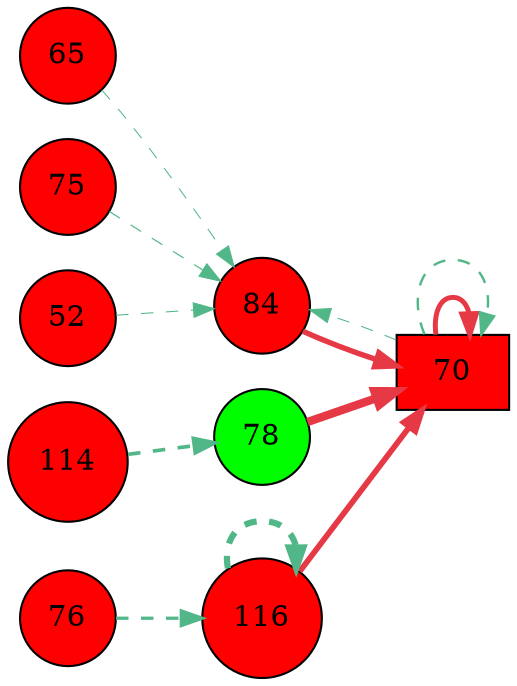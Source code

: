 digraph G{
rankdir=LR;
65 [style=filled, shape=circle, fillcolor="#fe0000", label="65"];
70 [style=filled, shape=box, fillcolor="#fe0000", label="70"];
75 [style=filled, shape=circle, fillcolor="#fe0000", label="75"];
76 [style=filled, shape=circle, fillcolor="#fe0000", label="76"];
78 [style=filled, shape=circle, fillcolor="#00fe00", label="78"];
114 [style=filled, shape=circle, fillcolor="#fe0000", label="114"];
116 [style=filled, shape=circle, fillcolor="#fe0000", label="116"];
84 [style=filled, shape=circle, fillcolor="#fe0000", label="84"];
52 [style=filled, shape=circle, fillcolor="#fe0000", label="52"];
78 -> 70 [color="#e63946",penwidth=4.00];
116 -> 70 [color="#e63946",penwidth=2.75];
84 -> 70 [color="#e63946",penwidth=2.62];
70 -> 70 [color="#e63946",penwidth=2.38];
70 -> 70 [color="#52b788",style=dashed,penwidth=1.16];
116 -> 116 [color="#52b788",style=dashed,penwidth=3.00];
76 -> 116 [color="#52b788",style=dashed,penwidth=1.59];
114 -> 78 [color="#52b788",style=dashed,penwidth=1.76];
75 -> 84 [color="#52b788",style=dashed,penwidth=0.57];
52 -> 84 [color="#52b788",style=dashed,penwidth=0.50];
65 -> 84 [color="#52b788",style=dashed,penwidth=0.50];
70 -> 84 [color="#52b788",style=dashed,penwidth=0.50];
}
